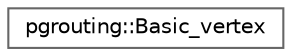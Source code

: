 digraph "Graphical Class Hierarchy"
{
 // LATEX_PDF_SIZE
  bgcolor="transparent";
  edge [fontname=Helvetica,fontsize=10,labelfontname=Helvetica,labelfontsize=10];
  node [fontname=Helvetica,fontsize=10,shape=box,height=0.2,width=0.4];
  rankdir="LR";
  Node0 [id="Node000000",label="pgrouting::Basic_vertex",height=0.2,width=0.4,color="grey40", fillcolor="white", style="filled",URL="$classpgrouting_1_1Basic__vertex.html",tooltip=" "];
}
